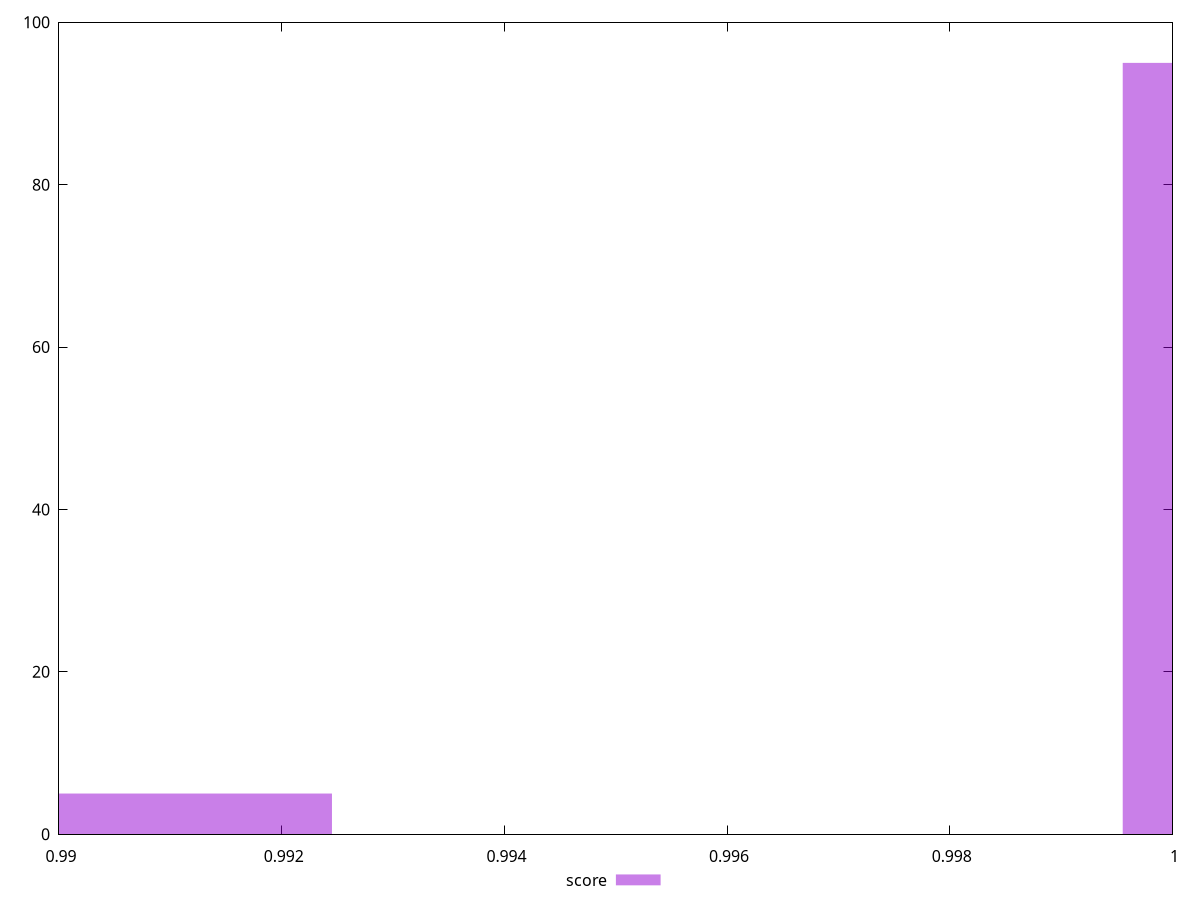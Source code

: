 reset

$score <<EOF
0.9906759555713188 5
1.0013283852011179 95
EOF

set key outside below
set boxwidth 0.003550809876599709
set xrange [0.99:1]
set yrange [0:100]
set trange [0:100]
set style fill transparent solid 0.5 noborder
set terminal svg size 640, 490 enhanced background rgb 'white'
set output "report_00026_2021-02-22T21:38:55.199Z/first-cpu-idle/samples/pages+cached+noadtech/score/histogram.svg"

plot $score title "score" with boxes

reset

